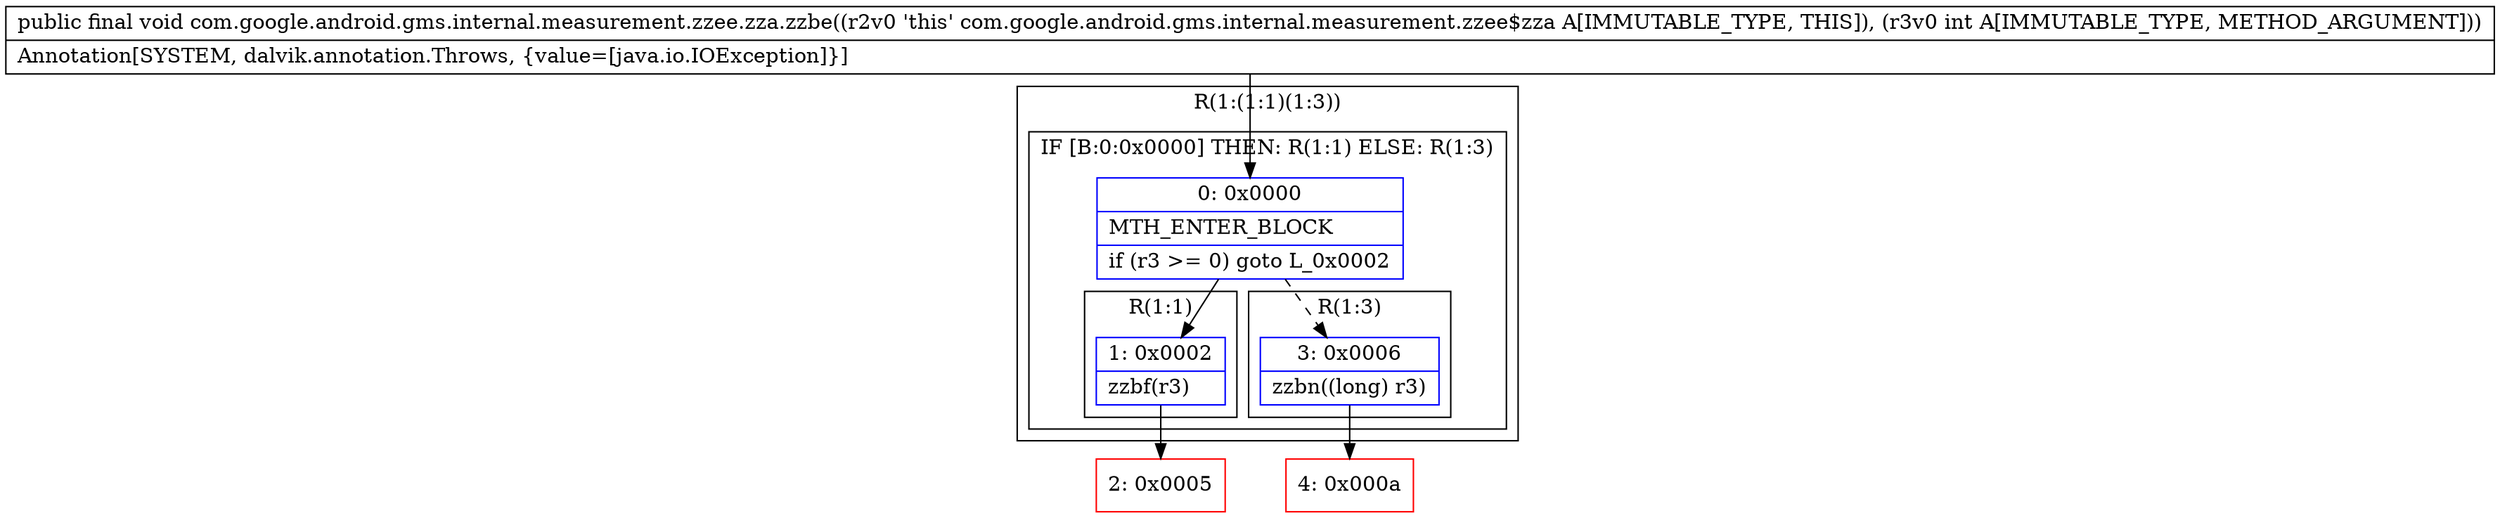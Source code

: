 digraph "CFG forcom.google.android.gms.internal.measurement.zzee.zza.zzbe(I)V" {
subgraph cluster_Region_16121494 {
label = "R(1:(1:1)(1:3))";
node [shape=record,color=blue];
subgraph cluster_IfRegion_661078939 {
label = "IF [B:0:0x0000] THEN: R(1:1) ELSE: R(1:3)";
node [shape=record,color=blue];
Node_0 [shape=record,label="{0\:\ 0x0000|MTH_ENTER_BLOCK\l|if (r3 \>= 0) goto L_0x0002\l}"];
subgraph cluster_Region_1156955884 {
label = "R(1:1)";
node [shape=record,color=blue];
Node_1 [shape=record,label="{1\:\ 0x0002|zzbf(r3)\l}"];
}
subgraph cluster_Region_272412764 {
label = "R(1:3)";
node [shape=record,color=blue];
Node_3 [shape=record,label="{3\:\ 0x0006|zzbn((long) r3)\l}"];
}
}
}
Node_2 [shape=record,color=red,label="{2\:\ 0x0005}"];
Node_4 [shape=record,color=red,label="{4\:\ 0x000a}"];
MethodNode[shape=record,label="{public final void com.google.android.gms.internal.measurement.zzee.zza.zzbe((r2v0 'this' com.google.android.gms.internal.measurement.zzee$zza A[IMMUTABLE_TYPE, THIS]), (r3v0 int A[IMMUTABLE_TYPE, METHOD_ARGUMENT]))  | Annotation[SYSTEM, dalvik.annotation.Throws, \{value=[java.io.IOException]\}]\l}"];
MethodNode -> Node_0;
Node_0 -> Node_1;
Node_0 -> Node_3[style=dashed];
Node_1 -> Node_2;
Node_3 -> Node_4;
}

